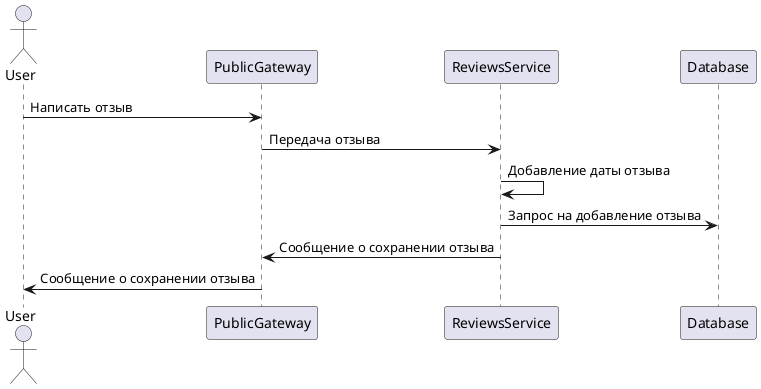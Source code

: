 @startuml
'https://plantuml.com/sequence-diagram

actor User
User->PublicGateway: Написать отзыв

PublicGateway->ReviewsService: Передача отзыва
ReviewsService->ReviewsService: Добавление даты отзыва
ReviewsService->Database: Запрос на добавление отзыва

ReviewsService->PublicGateway: Сообщение о сохранении отзыва
PublicGateway->User: Сообщение о сохранении отзыва
@enduml
